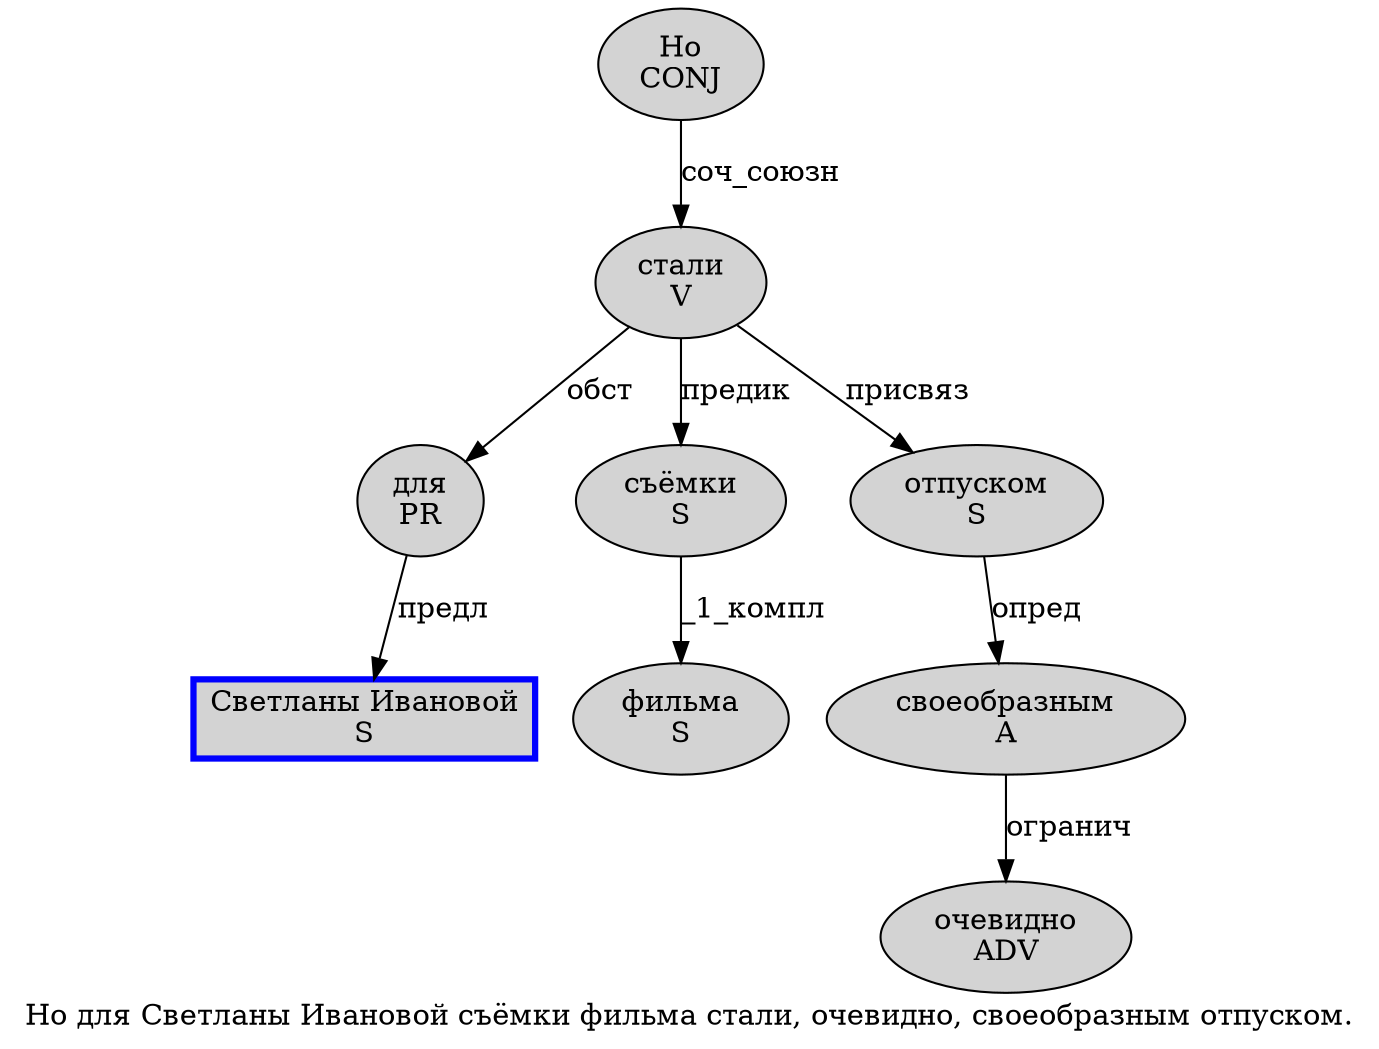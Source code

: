 digraph SENTENCE_3298 {
	graph [label="Но для Светланы Ивановой съёмки фильма стали, очевидно, своеобразным отпуском."]
	node [style=filled]
		0 [label="Но
CONJ" color="" fillcolor=lightgray penwidth=1 shape=ellipse]
		1 [label="для
PR" color="" fillcolor=lightgray penwidth=1 shape=ellipse]
		2 [label="Светланы Ивановой
S" color=blue fillcolor=lightgray penwidth=3 shape=box]
		3 [label="съёмки
S" color="" fillcolor=lightgray penwidth=1 shape=ellipse]
		4 [label="фильма
S" color="" fillcolor=lightgray penwidth=1 shape=ellipse]
		5 [label="стали
V" color="" fillcolor=lightgray penwidth=1 shape=ellipse]
		7 [label="очевидно
ADV" color="" fillcolor=lightgray penwidth=1 shape=ellipse]
		9 [label="своеобразным
A" color="" fillcolor=lightgray penwidth=1 shape=ellipse]
		10 [label="отпуском
S" color="" fillcolor=lightgray penwidth=1 shape=ellipse]
			9 -> 7 [label="огранич"]
			5 -> 1 [label="обст"]
			5 -> 3 [label="предик"]
			5 -> 10 [label="присвяз"]
			10 -> 9 [label="опред"]
			0 -> 5 [label="соч_союзн"]
			3 -> 4 [label="_1_компл"]
			1 -> 2 [label="предл"]
}